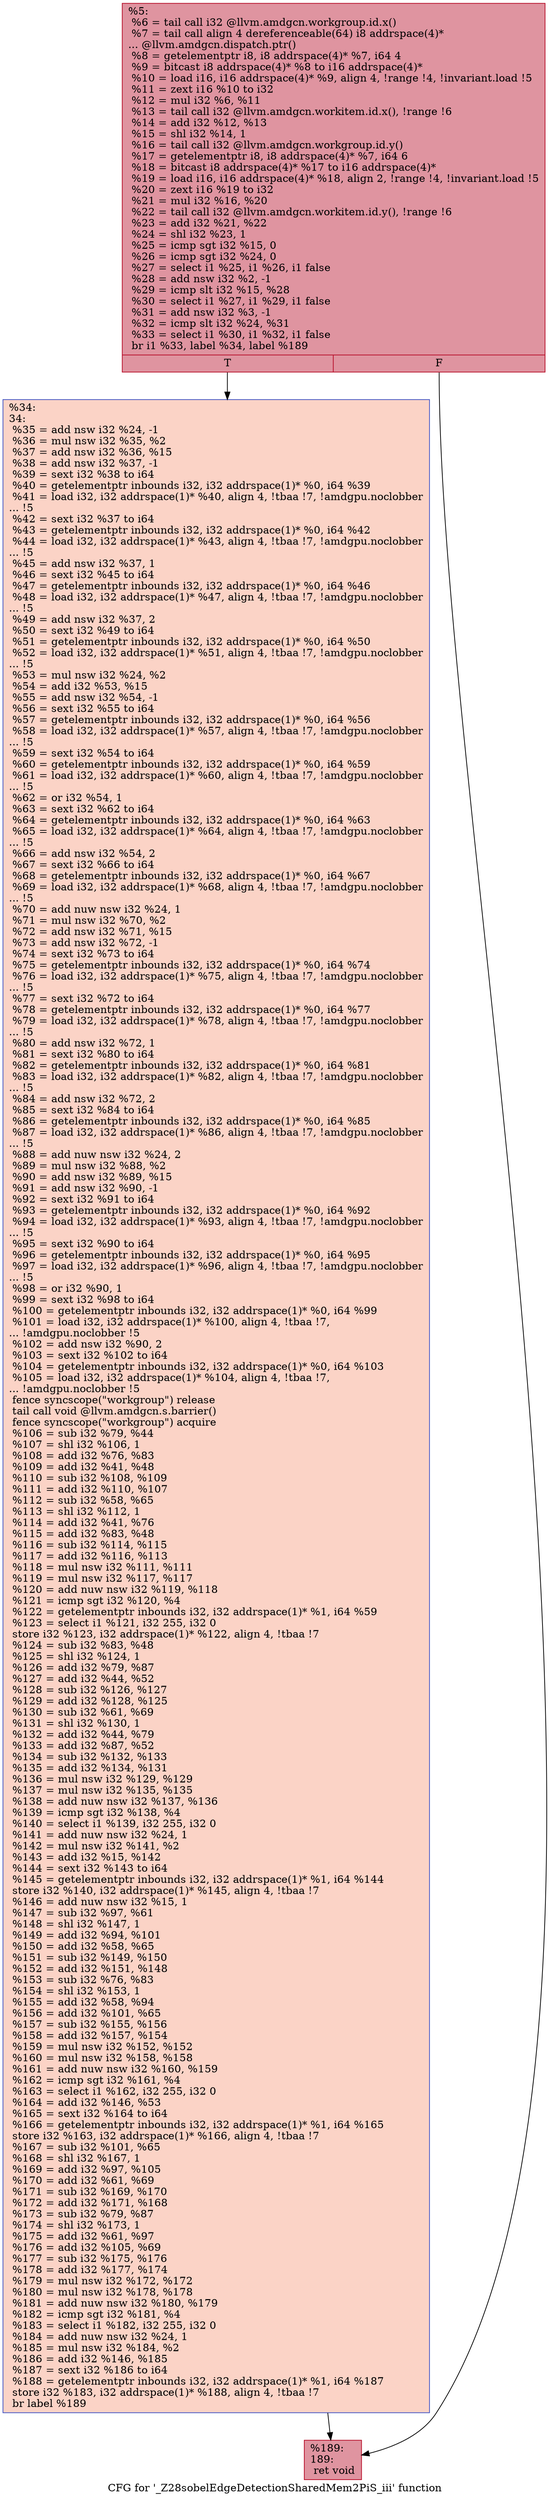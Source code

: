 digraph "CFG for '_Z28sobelEdgeDetectionSharedMem2PiS_iii' function" {
	label="CFG for '_Z28sobelEdgeDetectionSharedMem2PiS_iii' function";

	Node0x5ab9c70 [shape=record,color="#b70d28ff", style=filled, fillcolor="#b70d2870",label="{%5:\l  %6 = tail call i32 @llvm.amdgcn.workgroup.id.x()\l  %7 = tail call align 4 dereferenceable(64) i8 addrspace(4)*\l... @llvm.amdgcn.dispatch.ptr()\l  %8 = getelementptr i8, i8 addrspace(4)* %7, i64 4\l  %9 = bitcast i8 addrspace(4)* %8 to i16 addrspace(4)*\l  %10 = load i16, i16 addrspace(4)* %9, align 4, !range !4, !invariant.load !5\l  %11 = zext i16 %10 to i32\l  %12 = mul i32 %6, %11\l  %13 = tail call i32 @llvm.amdgcn.workitem.id.x(), !range !6\l  %14 = add i32 %12, %13\l  %15 = shl i32 %14, 1\l  %16 = tail call i32 @llvm.amdgcn.workgroup.id.y()\l  %17 = getelementptr i8, i8 addrspace(4)* %7, i64 6\l  %18 = bitcast i8 addrspace(4)* %17 to i16 addrspace(4)*\l  %19 = load i16, i16 addrspace(4)* %18, align 2, !range !4, !invariant.load !5\l  %20 = zext i16 %19 to i32\l  %21 = mul i32 %16, %20\l  %22 = tail call i32 @llvm.amdgcn.workitem.id.y(), !range !6\l  %23 = add i32 %21, %22\l  %24 = shl i32 %23, 1\l  %25 = icmp sgt i32 %15, 0\l  %26 = icmp sgt i32 %24, 0\l  %27 = select i1 %25, i1 %26, i1 false\l  %28 = add nsw i32 %2, -1\l  %29 = icmp slt i32 %15, %28\l  %30 = select i1 %27, i1 %29, i1 false\l  %31 = add nsw i32 %3, -1\l  %32 = icmp slt i32 %24, %31\l  %33 = select i1 %30, i1 %32, i1 false\l  br i1 %33, label %34, label %189\l|{<s0>T|<s1>F}}"];
	Node0x5ab9c70:s0 -> Node0x5abbe00;
	Node0x5ab9c70:s1 -> Node0x5abddf0;
	Node0x5abbe00 [shape=record,color="#3d50c3ff", style=filled, fillcolor="#f59c7d70",label="{%34:\l34:                                               \l  %35 = add nsw i32 %24, -1\l  %36 = mul nsw i32 %35, %2\l  %37 = add nsw i32 %36, %15\l  %38 = add nsw i32 %37, -1\l  %39 = sext i32 %38 to i64\l  %40 = getelementptr inbounds i32, i32 addrspace(1)* %0, i64 %39\l  %41 = load i32, i32 addrspace(1)* %40, align 4, !tbaa !7, !amdgpu.noclobber\l... !5\l  %42 = sext i32 %37 to i64\l  %43 = getelementptr inbounds i32, i32 addrspace(1)* %0, i64 %42\l  %44 = load i32, i32 addrspace(1)* %43, align 4, !tbaa !7, !amdgpu.noclobber\l... !5\l  %45 = add nsw i32 %37, 1\l  %46 = sext i32 %45 to i64\l  %47 = getelementptr inbounds i32, i32 addrspace(1)* %0, i64 %46\l  %48 = load i32, i32 addrspace(1)* %47, align 4, !tbaa !7, !amdgpu.noclobber\l... !5\l  %49 = add nsw i32 %37, 2\l  %50 = sext i32 %49 to i64\l  %51 = getelementptr inbounds i32, i32 addrspace(1)* %0, i64 %50\l  %52 = load i32, i32 addrspace(1)* %51, align 4, !tbaa !7, !amdgpu.noclobber\l... !5\l  %53 = mul nsw i32 %24, %2\l  %54 = add i32 %53, %15\l  %55 = add nsw i32 %54, -1\l  %56 = sext i32 %55 to i64\l  %57 = getelementptr inbounds i32, i32 addrspace(1)* %0, i64 %56\l  %58 = load i32, i32 addrspace(1)* %57, align 4, !tbaa !7, !amdgpu.noclobber\l... !5\l  %59 = sext i32 %54 to i64\l  %60 = getelementptr inbounds i32, i32 addrspace(1)* %0, i64 %59\l  %61 = load i32, i32 addrspace(1)* %60, align 4, !tbaa !7, !amdgpu.noclobber\l... !5\l  %62 = or i32 %54, 1\l  %63 = sext i32 %62 to i64\l  %64 = getelementptr inbounds i32, i32 addrspace(1)* %0, i64 %63\l  %65 = load i32, i32 addrspace(1)* %64, align 4, !tbaa !7, !amdgpu.noclobber\l... !5\l  %66 = add nsw i32 %54, 2\l  %67 = sext i32 %66 to i64\l  %68 = getelementptr inbounds i32, i32 addrspace(1)* %0, i64 %67\l  %69 = load i32, i32 addrspace(1)* %68, align 4, !tbaa !7, !amdgpu.noclobber\l... !5\l  %70 = add nuw nsw i32 %24, 1\l  %71 = mul nsw i32 %70, %2\l  %72 = add nsw i32 %71, %15\l  %73 = add nsw i32 %72, -1\l  %74 = sext i32 %73 to i64\l  %75 = getelementptr inbounds i32, i32 addrspace(1)* %0, i64 %74\l  %76 = load i32, i32 addrspace(1)* %75, align 4, !tbaa !7, !amdgpu.noclobber\l... !5\l  %77 = sext i32 %72 to i64\l  %78 = getelementptr inbounds i32, i32 addrspace(1)* %0, i64 %77\l  %79 = load i32, i32 addrspace(1)* %78, align 4, !tbaa !7, !amdgpu.noclobber\l... !5\l  %80 = add nsw i32 %72, 1\l  %81 = sext i32 %80 to i64\l  %82 = getelementptr inbounds i32, i32 addrspace(1)* %0, i64 %81\l  %83 = load i32, i32 addrspace(1)* %82, align 4, !tbaa !7, !amdgpu.noclobber\l... !5\l  %84 = add nsw i32 %72, 2\l  %85 = sext i32 %84 to i64\l  %86 = getelementptr inbounds i32, i32 addrspace(1)* %0, i64 %85\l  %87 = load i32, i32 addrspace(1)* %86, align 4, !tbaa !7, !amdgpu.noclobber\l... !5\l  %88 = add nuw nsw i32 %24, 2\l  %89 = mul nsw i32 %88, %2\l  %90 = add nsw i32 %89, %15\l  %91 = add nsw i32 %90, -1\l  %92 = sext i32 %91 to i64\l  %93 = getelementptr inbounds i32, i32 addrspace(1)* %0, i64 %92\l  %94 = load i32, i32 addrspace(1)* %93, align 4, !tbaa !7, !amdgpu.noclobber\l... !5\l  %95 = sext i32 %90 to i64\l  %96 = getelementptr inbounds i32, i32 addrspace(1)* %0, i64 %95\l  %97 = load i32, i32 addrspace(1)* %96, align 4, !tbaa !7, !amdgpu.noclobber\l... !5\l  %98 = or i32 %90, 1\l  %99 = sext i32 %98 to i64\l  %100 = getelementptr inbounds i32, i32 addrspace(1)* %0, i64 %99\l  %101 = load i32, i32 addrspace(1)* %100, align 4, !tbaa !7,\l... !amdgpu.noclobber !5\l  %102 = add nsw i32 %90, 2\l  %103 = sext i32 %102 to i64\l  %104 = getelementptr inbounds i32, i32 addrspace(1)* %0, i64 %103\l  %105 = load i32, i32 addrspace(1)* %104, align 4, !tbaa !7,\l... !amdgpu.noclobber !5\l  fence syncscope(\"workgroup\") release\l  tail call void @llvm.amdgcn.s.barrier()\l  fence syncscope(\"workgroup\") acquire\l  %106 = sub i32 %79, %44\l  %107 = shl i32 %106, 1\l  %108 = add i32 %76, %83\l  %109 = add i32 %41, %48\l  %110 = sub i32 %108, %109\l  %111 = add i32 %110, %107\l  %112 = sub i32 %58, %65\l  %113 = shl i32 %112, 1\l  %114 = add i32 %41, %76\l  %115 = add i32 %83, %48\l  %116 = sub i32 %114, %115\l  %117 = add i32 %116, %113\l  %118 = mul nsw i32 %111, %111\l  %119 = mul nsw i32 %117, %117\l  %120 = add nuw nsw i32 %119, %118\l  %121 = icmp sgt i32 %120, %4\l  %122 = getelementptr inbounds i32, i32 addrspace(1)* %1, i64 %59\l  %123 = select i1 %121, i32 255, i32 0\l  store i32 %123, i32 addrspace(1)* %122, align 4, !tbaa !7\l  %124 = sub i32 %83, %48\l  %125 = shl i32 %124, 1\l  %126 = add i32 %79, %87\l  %127 = add i32 %44, %52\l  %128 = sub i32 %126, %127\l  %129 = add i32 %128, %125\l  %130 = sub i32 %61, %69\l  %131 = shl i32 %130, 1\l  %132 = add i32 %44, %79\l  %133 = add i32 %87, %52\l  %134 = sub i32 %132, %133\l  %135 = add i32 %134, %131\l  %136 = mul nsw i32 %129, %129\l  %137 = mul nsw i32 %135, %135\l  %138 = add nuw nsw i32 %137, %136\l  %139 = icmp sgt i32 %138, %4\l  %140 = select i1 %139, i32 255, i32 0\l  %141 = add nuw nsw i32 %24, 1\l  %142 = mul nsw i32 %141, %2\l  %143 = add i32 %15, %142\l  %144 = sext i32 %143 to i64\l  %145 = getelementptr inbounds i32, i32 addrspace(1)* %1, i64 %144\l  store i32 %140, i32 addrspace(1)* %145, align 4, !tbaa !7\l  %146 = add nuw nsw i32 %15, 1\l  %147 = sub i32 %97, %61\l  %148 = shl i32 %147, 1\l  %149 = add i32 %94, %101\l  %150 = add i32 %58, %65\l  %151 = sub i32 %149, %150\l  %152 = add i32 %151, %148\l  %153 = sub i32 %76, %83\l  %154 = shl i32 %153, 1\l  %155 = add i32 %58, %94\l  %156 = add i32 %101, %65\l  %157 = sub i32 %155, %156\l  %158 = add i32 %157, %154\l  %159 = mul nsw i32 %152, %152\l  %160 = mul nsw i32 %158, %158\l  %161 = add nuw nsw i32 %160, %159\l  %162 = icmp sgt i32 %161, %4\l  %163 = select i1 %162, i32 255, i32 0\l  %164 = add i32 %146, %53\l  %165 = sext i32 %164 to i64\l  %166 = getelementptr inbounds i32, i32 addrspace(1)* %1, i64 %165\l  store i32 %163, i32 addrspace(1)* %166, align 4, !tbaa !7\l  %167 = sub i32 %101, %65\l  %168 = shl i32 %167, 1\l  %169 = add i32 %97, %105\l  %170 = add i32 %61, %69\l  %171 = sub i32 %169, %170\l  %172 = add i32 %171, %168\l  %173 = sub i32 %79, %87\l  %174 = shl i32 %173, 1\l  %175 = add i32 %61, %97\l  %176 = add i32 %105, %69\l  %177 = sub i32 %175, %176\l  %178 = add i32 %177, %174\l  %179 = mul nsw i32 %172, %172\l  %180 = mul nsw i32 %178, %178\l  %181 = add nuw nsw i32 %180, %179\l  %182 = icmp sgt i32 %181, %4\l  %183 = select i1 %182, i32 255, i32 0\l  %184 = add nuw nsw i32 %24, 1\l  %185 = mul nsw i32 %184, %2\l  %186 = add i32 %146, %185\l  %187 = sext i32 %186 to i64\l  %188 = getelementptr inbounds i32, i32 addrspace(1)* %1, i64 %187\l  store i32 %183, i32 addrspace(1)* %188, align 4, !tbaa !7\l  br label %189\l}"];
	Node0x5abbe00 -> Node0x5abddf0;
	Node0x5abddf0 [shape=record,color="#b70d28ff", style=filled, fillcolor="#b70d2870",label="{%189:\l189:                                              \l  ret void\l}"];
}
